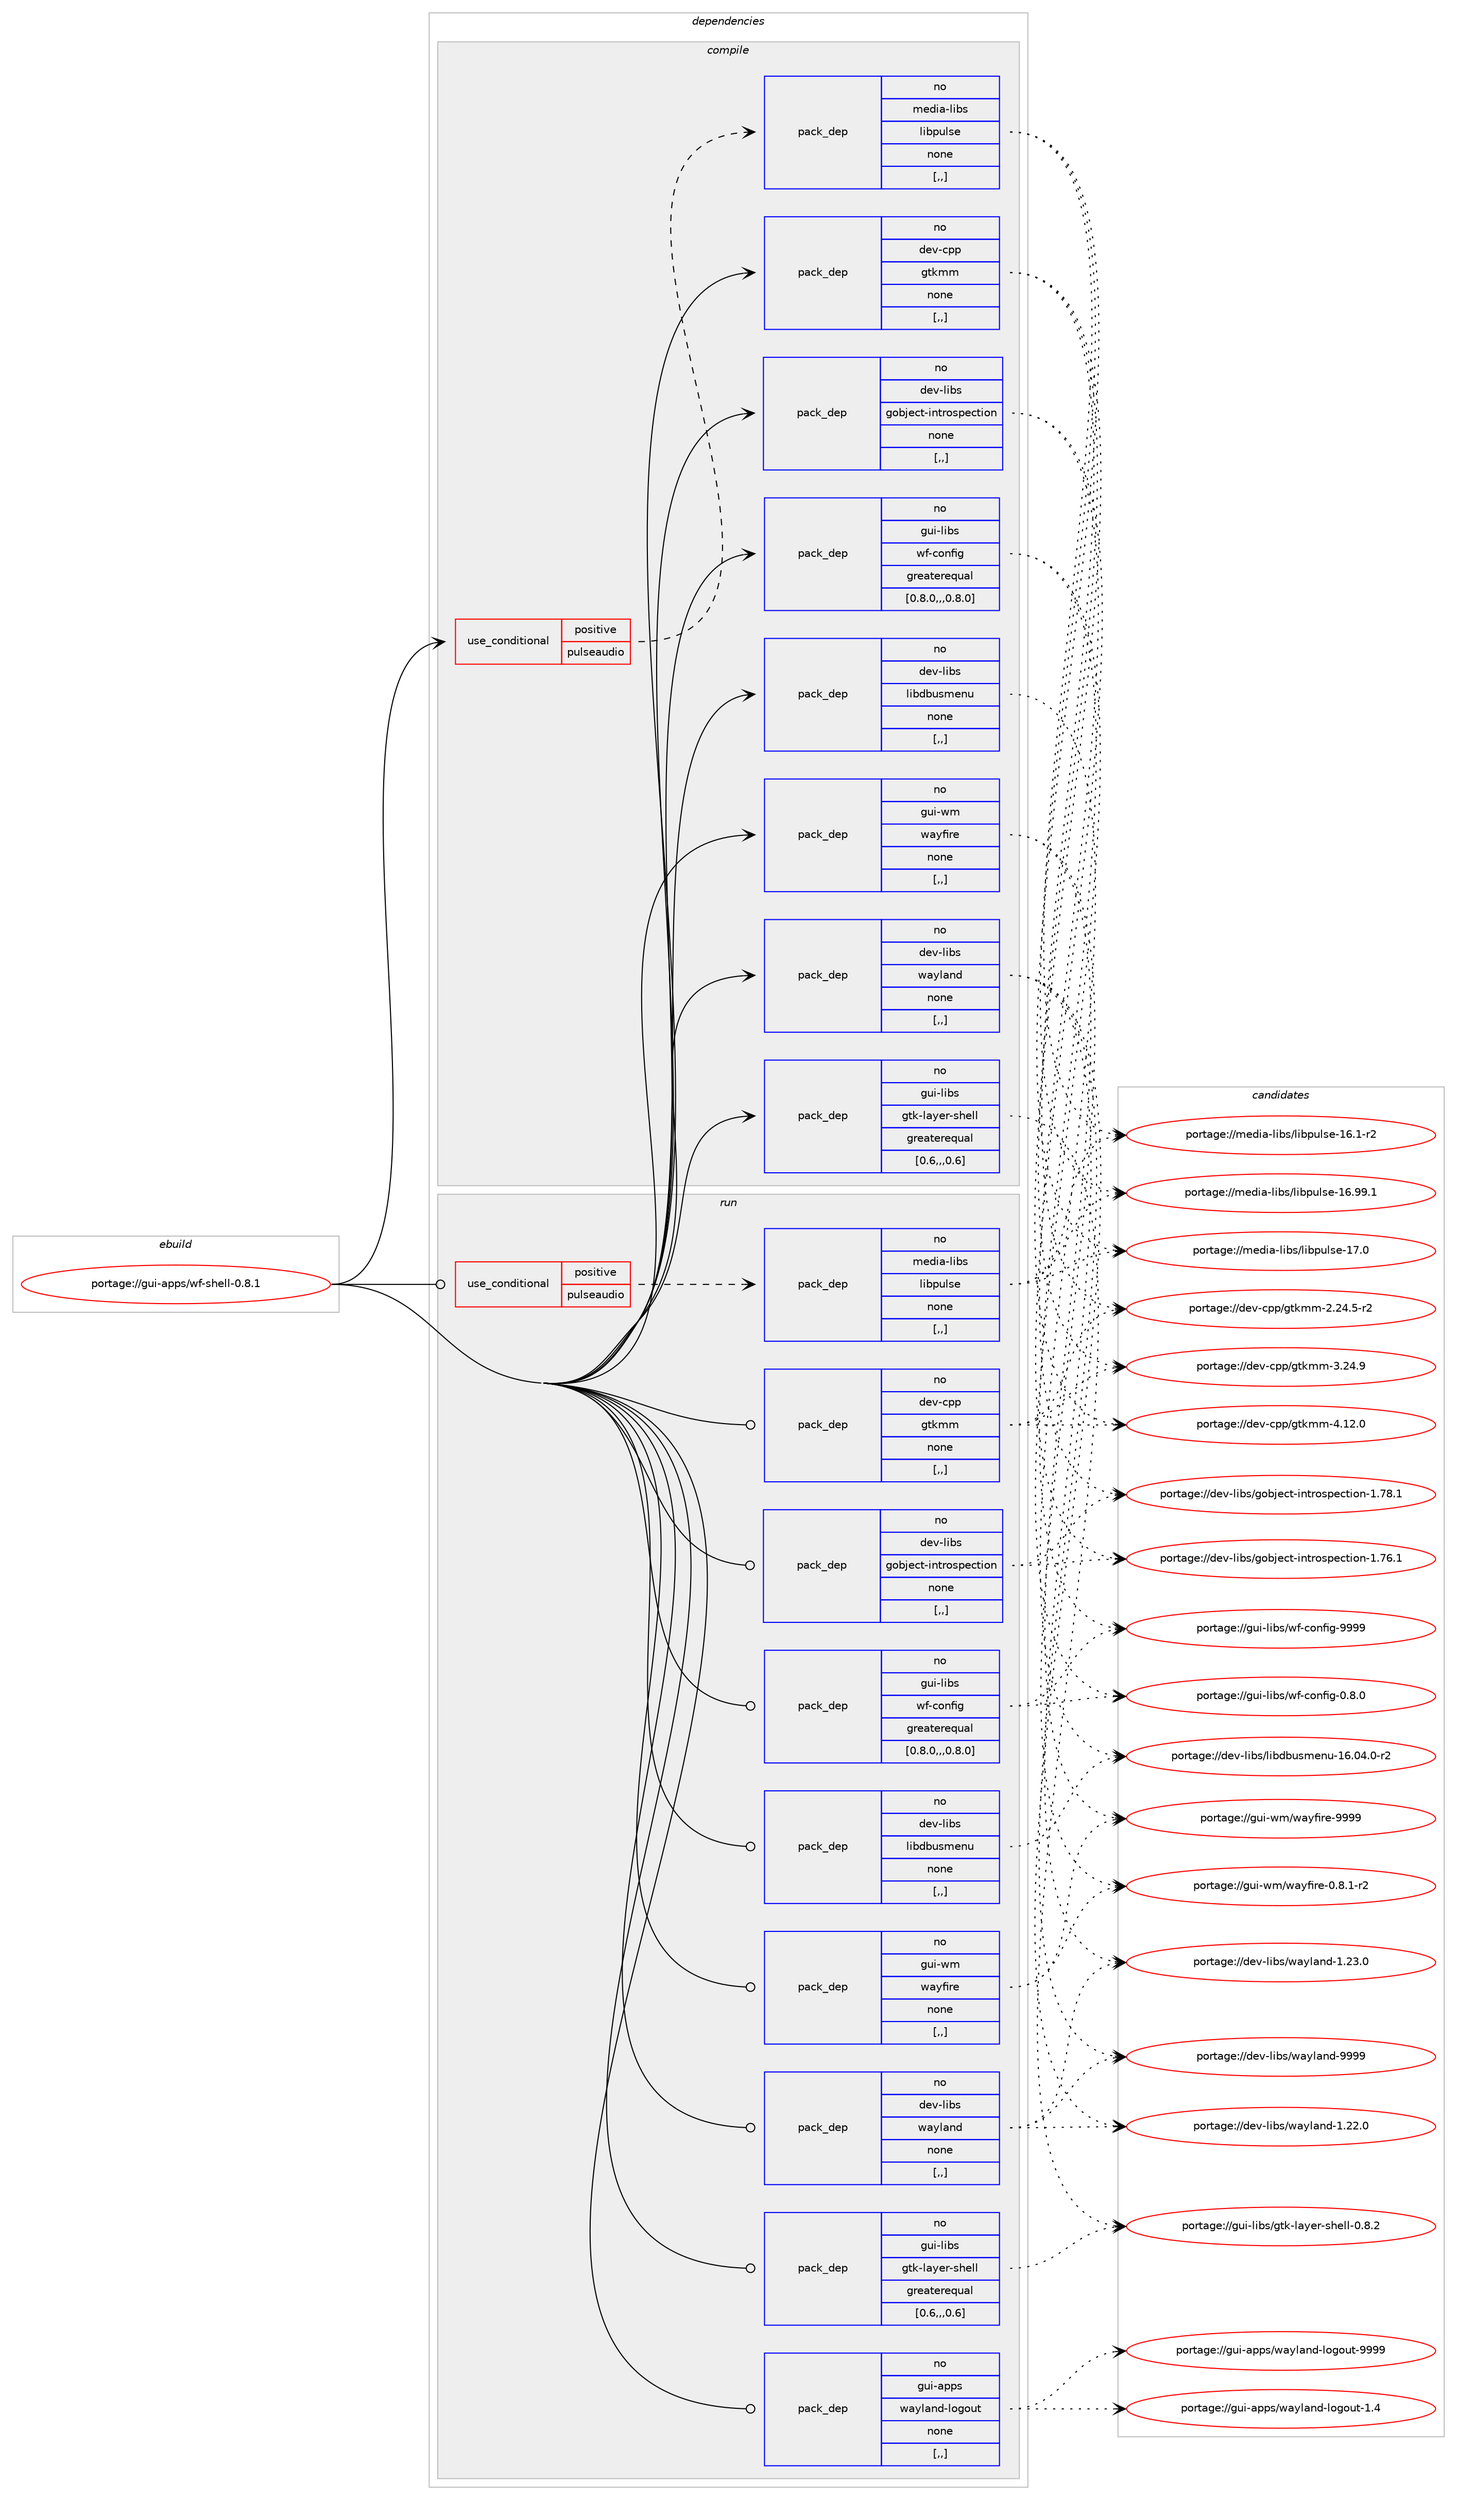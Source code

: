 digraph prolog {

# *************
# Graph options
# *************

newrank=true;
concentrate=true;
compound=true;
graph [rankdir=LR,fontname=Helvetica,fontsize=10,ranksep=1.5];#, ranksep=2.5, nodesep=0.2];
edge  [arrowhead=vee];
node  [fontname=Helvetica,fontsize=10];

# **********
# The ebuild
# **********

subgraph cluster_leftcol {
color=gray;
rank=same;
label=<<i>ebuild</i>>;
id [label="portage://gui-apps/wf-shell-0.8.1", color=red, width=4, href="../gui-apps/wf-shell-0.8.1.svg"];
}

# ****************
# The dependencies
# ****************

subgraph cluster_midcol {
color=gray;
label=<<i>dependencies</i>>;
subgraph cluster_compile {
fillcolor="#eeeeee";
style=filled;
label=<<i>compile</i>>;
subgraph cond64922 {
dependency238469 [label=<<TABLE BORDER="0" CELLBORDER="1" CELLSPACING="0" CELLPADDING="4"><TR><TD ROWSPAN="3" CELLPADDING="10">use_conditional</TD></TR><TR><TD>positive</TD></TR><TR><TD>pulseaudio</TD></TR></TABLE>>, shape=none, color=red];
subgraph pack172000 {
dependency238470 [label=<<TABLE BORDER="0" CELLBORDER="1" CELLSPACING="0" CELLPADDING="4" WIDTH="220"><TR><TD ROWSPAN="6" CELLPADDING="30">pack_dep</TD></TR><TR><TD WIDTH="110">no</TD></TR><TR><TD>media-libs</TD></TR><TR><TD>libpulse</TD></TR><TR><TD>none</TD></TR><TR><TD>[,,]</TD></TR></TABLE>>, shape=none, color=blue];
}
dependency238469:e -> dependency238470:w [weight=20,style="dashed",arrowhead="vee"];
}
id:e -> dependency238469:w [weight=20,style="solid",arrowhead="vee"];
subgraph pack172001 {
dependency238471 [label=<<TABLE BORDER="0" CELLBORDER="1" CELLSPACING="0" CELLPADDING="4" WIDTH="220"><TR><TD ROWSPAN="6" CELLPADDING="30">pack_dep</TD></TR><TR><TD WIDTH="110">no</TD></TR><TR><TD>dev-cpp</TD></TR><TR><TD>gtkmm</TD></TR><TR><TD>none</TD></TR><TR><TD>[,,]</TD></TR></TABLE>>, shape=none, color=blue];
}
id:e -> dependency238471:w [weight=20,style="solid",arrowhead="vee"];
subgraph pack172002 {
dependency238472 [label=<<TABLE BORDER="0" CELLBORDER="1" CELLSPACING="0" CELLPADDING="4" WIDTH="220"><TR><TD ROWSPAN="6" CELLPADDING="30">pack_dep</TD></TR><TR><TD WIDTH="110">no</TD></TR><TR><TD>dev-libs</TD></TR><TR><TD>gobject-introspection</TD></TR><TR><TD>none</TD></TR><TR><TD>[,,]</TD></TR></TABLE>>, shape=none, color=blue];
}
id:e -> dependency238472:w [weight=20,style="solid",arrowhead="vee"];
subgraph pack172003 {
dependency238473 [label=<<TABLE BORDER="0" CELLBORDER="1" CELLSPACING="0" CELLPADDING="4" WIDTH="220"><TR><TD ROWSPAN="6" CELLPADDING="30">pack_dep</TD></TR><TR><TD WIDTH="110">no</TD></TR><TR><TD>dev-libs</TD></TR><TR><TD>libdbusmenu</TD></TR><TR><TD>none</TD></TR><TR><TD>[,,]</TD></TR></TABLE>>, shape=none, color=blue];
}
id:e -> dependency238473:w [weight=20,style="solid",arrowhead="vee"];
subgraph pack172004 {
dependency238474 [label=<<TABLE BORDER="0" CELLBORDER="1" CELLSPACING="0" CELLPADDING="4" WIDTH="220"><TR><TD ROWSPAN="6" CELLPADDING="30">pack_dep</TD></TR><TR><TD WIDTH="110">no</TD></TR><TR><TD>dev-libs</TD></TR><TR><TD>wayland</TD></TR><TR><TD>none</TD></TR><TR><TD>[,,]</TD></TR></TABLE>>, shape=none, color=blue];
}
id:e -> dependency238474:w [weight=20,style="solid",arrowhead="vee"];
subgraph pack172005 {
dependency238475 [label=<<TABLE BORDER="0" CELLBORDER="1" CELLSPACING="0" CELLPADDING="4" WIDTH="220"><TR><TD ROWSPAN="6" CELLPADDING="30">pack_dep</TD></TR><TR><TD WIDTH="110">no</TD></TR><TR><TD>gui-libs</TD></TR><TR><TD>gtk-layer-shell</TD></TR><TR><TD>greaterequal</TD></TR><TR><TD>[0.6,,,0.6]</TD></TR></TABLE>>, shape=none, color=blue];
}
id:e -> dependency238475:w [weight=20,style="solid",arrowhead="vee"];
subgraph pack172006 {
dependency238476 [label=<<TABLE BORDER="0" CELLBORDER="1" CELLSPACING="0" CELLPADDING="4" WIDTH="220"><TR><TD ROWSPAN="6" CELLPADDING="30">pack_dep</TD></TR><TR><TD WIDTH="110">no</TD></TR><TR><TD>gui-libs</TD></TR><TR><TD>wf-config</TD></TR><TR><TD>greaterequal</TD></TR><TR><TD>[0.8.0,,,0.8.0]</TD></TR></TABLE>>, shape=none, color=blue];
}
id:e -> dependency238476:w [weight=20,style="solid",arrowhead="vee"];
subgraph pack172007 {
dependency238477 [label=<<TABLE BORDER="0" CELLBORDER="1" CELLSPACING="0" CELLPADDING="4" WIDTH="220"><TR><TD ROWSPAN="6" CELLPADDING="30">pack_dep</TD></TR><TR><TD WIDTH="110">no</TD></TR><TR><TD>gui-wm</TD></TR><TR><TD>wayfire</TD></TR><TR><TD>none</TD></TR><TR><TD>[,,]</TD></TR></TABLE>>, shape=none, color=blue];
}
id:e -> dependency238477:w [weight=20,style="solid",arrowhead="vee"];
}
subgraph cluster_compileandrun {
fillcolor="#eeeeee";
style=filled;
label=<<i>compile and run</i>>;
}
subgraph cluster_run {
fillcolor="#eeeeee";
style=filled;
label=<<i>run</i>>;
subgraph cond64923 {
dependency238478 [label=<<TABLE BORDER="0" CELLBORDER="1" CELLSPACING="0" CELLPADDING="4"><TR><TD ROWSPAN="3" CELLPADDING="10">use_conditional</TD></TR><TR><TD>positive</TD></TR><TR><TD>pulseaudio</TD></TR></TABLE>>, shape=none, color=red];
subgraph pack172008 {
dependency238479 [label=<<TABLE BORDER="0" CELLBORDER="1" CELLSPACING="0" CELLPADDING="4" WIDTH="220"><TR><TD ROWSPAN="6" CELLPADDING="30">pack_dep</TD></TR><TR><TD WIDTH="110">no</TD></TR><TR><TD>media-libs</TD></TR><TR><TD>libpulse</TD></TR><TR><TD>none</TD></TR><TR><TD>[,,]</TD></TR></TABLE>>, shape=none, color=blue];
}
dependency238478:e -> dependency238479:w [weight=20,style="dashed",arrowhead="vee"];
}
id:e -> dependency238478:w [weight=20,style="solid",arrowhead="odot"];
subgraph pack172009 {
dependency238480 [label=<<TABLE BORDER="0" CELLBORDER="1" CELLSPACING="0" CELLPADDING="4" WIDTH="220"><TR><TD ROWSPAN="6" CELLPADDING="30">pack_dep</TD></TR><TR><TD WIDTH="110">no</TD></TR><TR><TD>dev-cpp</TD></TR><TR><TD>gtkmm</TD></TR><TR><TD>none</TD></TR><TR><TD>[,,]</TD></TR></TABLE>>, shape=none, color=blue];
}
id:e -> dependency238480:w [weight=20,style="solid",arrowhead="odot"];
subgraph pack172010 {
dependency238481 [label=<<TABLE BORDER="0" CELLBORDER="1" CELLSPACING="0" CELLPADDING="4" WIDTH="220"><TR><TD ROWSPAN="6" CELLPADDING="30">pack_dep</TD></TR><TR><TD WIDTH="110">no</TD></TR><TR><TD>dev-libs</TD></TR><TR><TD>gobject-introspection</TD></TR><TR><TD>none</TD></TR><TR><TD>[,,]</TD></TR></TABLE>>, shape=none, color=blue];
}
id:e -> dependency238481:w [weight=20,style="solid",arrowhead="odot"];
subgraph pack172011 {
dependency238482 [label=<<TABLE BORDER="0" CELLBORDER="1" CELLSPACING="0" CELLPADDING="4" WIDTH="220"><TR><TD ROWSPAN="6" CELLPADDING="30">pack_dep</TD></TR><TR><TD WIDTH="110">no</TD></TR><TR><TD>dev-libs</TD></TR><TR><TD>libdbusmenu</TD></TR><TR><TD>none</TD></TR><TR><TD>[,,]</TD></TR></TABLE>>, shape=none, color=blue];
}
id:e -> dependency238482:w [weight=20,style="solid",arrowhead="odot"];
subgraph pack172012 {
dependency238483 [label=<<TABLE BORDER="0" CELLBORDER="1" CELLSPACING="0" CELLPADDING="4" WIDTH="220"><TR><TD ROWSPAN="6" CELLPADDING="30">pack_dep</TD></TR><TR><TD WIDTH="110">no</TD></TR><TR><TD>dev-libs</TD></TR><TR><TD>wayland</TD></TR><TR><TD>none</TD></TR><TR><TD>[,,]</TD></TR></TABLE>>, shape=none, color=blue];
}
id:e -> dependency238483:w [weight=20,style="solid",arrowhead="odot"];
subgraph pack172013 {
dependency238484 [label=<<TABLE BORDER="0" CELLBORDER="1" CELLSPACING="0" CELLPADDING="4" WIDTH="220"><TR><TD ROWSPAN="6" CELLPADDING="30">pack_dep</TD></TR><TR><TD WIDTH="110">no</TD></TR><TR><TD>gui-apps</TD></TR><TR><TD>wayland-logout</TD></TR><TR><TD>none</TD></TR><TR><TD>[,,]</TD></TR></TABLE>>, shape=none, color=blue];
}
id:e -> dependency238484:w [weight=20,style="solid",arrowhead="odot"];
subgraph pack172014 {
dependency238485 [label=<<TABLE BORDER="0" CELLBORDER="1" CELLSPACING="0" CELLPADDING="4" WIDTH="220"><TR><TD ROWSPAN="6" CELLPADDING="30">pack_dep</TD></TR><TR><TD WIDTH="110">no</TD></TR><TR><TD>gui-libs</TD></TR><TR><TD>gtk-layer-shell</TD></TR><TR><TD>greaterequal</TD></TR><TR><TD>[0.6,,,0.6]</TD></TR></TABLE>>, shape=none, color=blue];
}
id:e -> dependency238485:w [weight=20,style="solid",arrowhead="odot"];
subgraph pack172015 {
dependency238486 [label=<<TABLE BORDER="0" CELLBORDER="1" CELLSPACING="0" CELLPADDING="4" WIDTH="220"><TR><TD ROWSPAN="6" CELLPADDING="30">pack_dep</TD></TR><TR><TD WIDTH="110">no</TD></TR><TR><TD>gui-libs</TD></TR><TR><TD>wf-config</TD></TR><TR><TD>greaterequal</TD></TR><TR><TD>[0.8.0,,,0.8.0]</TD></TR></TABLE>>, shape=none, color=blue];
}
id:e -> dependency238486:w [weight=20,style="solid",arrowhead="odot"];
subgraph pack172016 {
dependency238487 [label=<<TABLE BORDER="0" CELLBORDER="1" CELLSPACING="0" CELLPADDING="4" WIDTH="220"><TR><TD ROWSPAN="6" CELLPADDING="30">pack_dep</TD></TR><TR><TD WIDTH="110">no</TD></TR><TR><TD>gui-wm</TD></TR><TR><TD>wayfire</TD></TR><TR><TD>none</TD></TR><TR><TD>[,,]</TD></TR></TABLE>>, shape=none, color=blue];
}
id:e -> dependency238487:w [weight=20,style="solid",arrowhead="odot"];
}
}

# **************
# The candidates
# **************

subgraph cluster_choices {
rank=same;
color=gray;
label=<<i>candidates</i>>;

subgraph choice172000 {
color=black;
nodesep=1;
choice109101100105974510810598115471081059811211710811510145495446494511450 [label="portage://media-libs/libpulse-16.1-r2", color=red, width=4,href="../media-libs/libpulse-16.1-r2.svg"];
choice10910110010597451081059811547108105981121171081151014549544657574649 [label="portage://media-libs/libpulse-16.99.1", color=red, width=4,href="../media-libs/libpulse-16.99.1.svg"];
choice10910110010597451081059811547108105981121171081151014549554648 [label="portage://media-libs/libpulse-17.0", color=red, width=4,href="../media-libs/libpulse-17.0.svg"];
dependency238470:e -> choice109101100105974510810598115471081059811211710811510145495446494511450:w [style=dotted,weight="100"];
dependency238470:e -> choice10910110010597451081059811547108105981121171081151014549544657574649:w [style=dotted,weight="100"];
dependency238470:e -> choice10910110010597451081059811547108105981121171081151014549554648:w [style=dotted,weight="100"];
}
subgraph choice172001 {
color=black;
nodesep=1;
choice100101118459911211247103116107109109455046505246534511450 [label="portage://dev-cpp/gtkmm-2.24.5-r2", color=red, width=4,href="../dev-cpp/gtkmm-2.24.5-r2.svg"];
choice10010111845991121124710311610710910945514650524657 [label="portage://dev-cpp/gtkmm-3.24.9", color=red, width=4,href="../dev-cpp/gtkmm-3.24.9.svg"];
choice10010111845991121124710311610710910945524649504648 [label="portage://dev-cpp/gtkmm-4.12.0", color=red, width=4,href="../dev-cpp/gtkmm-4.12.0.svg"];
dependency238471:e -> choice100101118459911211247103116107109109455046505246534511450:w [style=dotted,weight="100"];
dependency238471:e -> choice10010111845991121124710311610710910945514650524657:w [style=dotted,weight="100"];
dependency238471:e -> choice10010111845991121124710311610710910945524649504648:w [style=dotted,weight="100"];
}
subgraph choice172002 {
color=black;
nodesep=1;
choice1001011184510810598115471031119810610199116451051101161141111151121019911610511111045494655544649 [label="portage://dev-libs/gobject-introspection-1.76.1", color=red, width=4,href="../dev-libs/gobject-introspection-1.76.1.svg"];
choice1001011184510810598115471031119810610199116451051101161141111151121019911610511111045494655564649 [label="portage://dev-libs/gobject-introspection-1.78.1", color=red, width=4,href="../dev-libs/gobject-introspection-1.78.1.svg"];
dependency238472:e -> choice1001011184510810598115471031119810610199116451051101161141111151121019911610511111045494655544649:w [style=dotted,weight="100"];
dependency238472:e -> choice1001011184510810598115471031119810610199116451051101161141111151121019911610511111045494655564649:w [style=dotted,weight="100"];
}
subgraph choice172003 {
color=black;
nodesep=1;
choice100101118451081059811547108105981009811711510910111011745495446485246484511450 [label="portage://dev-libs/libdbusmenu-16.04.0-r2", color=red, width=4,href="../dev-libs/libdbusmenu-16.04.0-r2.svg"];
dependency238473:e -> choice100101118451081059811547108105981009811711510910111011745495446485246484511450:w [style=dotted,weight="100"];
}
subgraph choice172004 {
color=black;
nodesep=1;
choice100101118451081059811547119971211089711010045494650504648 [label="portage://dev-libs/wayland-1.22.0", color=red, width=4,href="../dev-libs/wayland-1.22.0.svg"];
choice100101118451081059811547119971211089711010045494650514648 [label="portage://dev-libs/wayland-1.23.0", color=red, width=4,href="../dev-libs/wayland-1.23.0.svg"];
choice10010111845108105981154711997121108971101004557575757 [label="portage://dev-libs/wayland-9999", color=red, width=4,href="../dev-libs/wayland-9999.svg"];
dependency238474:e -> choice100101118451081059811547119971211089711010045494650504648:w [style=dotted,weight="100"];
dependency238474:e -> choice100101118451081059811547119971211089711010045494650514648:w [style=dotted,weight="100"];
dependency238474:e -> choice10010111845108105981154711997121108971101004557575757:w [style=dotted,weight="100"];
}
subgraph choice172005 {
color=black;
nodesep=1;
choice103117105451081059811547103116107451089712110111445115104101108108454846564650 [label="portage://gui-libs/gtk-layer-shell-0.8.2", color=red, width=4,href="../gui-libs/gtk-layer-shell-0.8.2.svg"];
dependency238475:e -> choice103117105451081059811547103116107451089712110111445115104101108108454846564650:w [style=dotted,weight="100"];
}
subgraph choice172006 {
color=black;
nodesep=1;
choice1031171054510810598115471191024599111110102105103454846564648 [label="portage://gui-libs/wf-config-0.8.0", color=red, width=4,href="../gui-libs/wf-config-0.8.0.svg"];
choice10311710545108105981154711910245991111101021051034557575757 [label="portage://gui-libs/wf-config-9999", color=red, width=4,href="../gui-libs/wf-config-9999.svg"];
dependency238476:e -> choice1031171054510810598115471191024599111110102105103454846564648:w [style=dotted,weight="100"];
dependency238476:e -> choice10311710545108105981154711910245991111101021051034557575757:w [style=dotted,weight="100"];
}
subgraph choice172007 {
color=black;
nodesep=1;
choice1031171054511910947119971211021051141014548465646494511450 [label="portage://gui-wm/wayfire-0.8.1-r2", color=red, width=4,href="../gui-wm/wayfire-0.8.1-r2.svg"];
choice1031171054511910947119971211021051141014557575757 [label="portage://gui-wm/wayfire-9999", color=red, width=4,href="../gui-wm/wayfire-9999.svg"];
dependency238477:e -> choice1031171054511910947119971211021051141014548465646494511450:w [style=dotted,weight="100"];
dependency238477:e -> choice1031171054511910947119971211021051141014557575757:w [style=dotted,weight="100"];
}
subgraph choice172008 {
color=black;
nodesep=1;
choice109101100105974510810598115471081059811211710811510145495446494511450 [label="portage://media-libs/libpulse-16.1-r2", color=red, width=4,href="../media-libs/libpulse-16.1-r2.svg"];
choice10910110010597451081059811547108105981121171081151014549544657574649 [label="portage://media-libs/libpulse-16.99.1", color=red, width=4,href="../media-libs/libpulse-16.99.1.svg"];
choice10910110010597451081059811547108105981121171081151014549554648 [label="portage://media-libs/libpulse-17.0", color=red, width=4,href="../media-libs/libpulse-17.0.svg"];
dependency238479:e -> choice109101100105974510810598115471081059811211710811510145495446494511450:w [style=dotted,weight="100"];
dependency238479:e -> choice10910110010597451081059811547108105981121171081151014549544657574649:w [style=dotted,weight="100"];
dependency238479:e -> choice10910110010597451081059811547108105981121171081151014549554648:w [style=dotted,weight="100"];
}
subgraph choice172009 {
color=black;
nodesep=1;
choice100101118459911211247103116107109109455046505246534511450 [label="portage://dev-cpp/gtkmm-2.24.5-r2", color=red, width=4,href="../dev-cpp/gtkmm-2.24.5-r2.svg"];
choice10010111845991121124710311610710910945514650524657 [label="portage://dev-cpp/gtkmm-3.24.9", color=red, width=4,href="../dev-cpp/gtkmm-3.24.9.svg"];
choice10010111845991121124710311610710910945524649504648 [label="portage://dev-cpp/gtkmm-4.12.0", color=red, width=4,href="../dev-cpp/gtkmm-4.12.0.svg"];
dependency238480:e -> choice100101118459911211247103116107109109455046505246534511450:w [style=dotted,weight="100"];
dependency238480:e -> choice10010111845991121124710311610710910945514650524657:w [style=dotted,weight="100"];
dependency238480:e -> choice10010111845991121124710311610710910945524649504648:w [style=dotted,weight="100"];
}
subgraph choice172010 {
color=black;
nodesep=1;
choice1001011184510810598115471031119810610199116451051101161141111151121019911610511111045494655544649 [label="portage://dev-libs/gobject-introspection-1.76.1", color=red, width=4,href="../dev-libs/gobject-introspection-1.76.1.svg"];
choice1001011184510810598115471031119810610199116451051101161141111151121019911610511111045494655564649 [label="portage://dev-libs/gobject-introspection-1.78.1", color=red, width=4,href="../dev-libs/gobject-introspection-1.78.1.svg"];
dependency238481:e -> choice1001011184510810598115471031119810610199116451051101161141111151121019911610511111045494655544649:w [style=dotted,weight="100"];
dependency238481:e -> choice1001011184510810598115471031119810610199116451051101161141111151121019911610511111045494655564649:w [style=dotted,weight="100"];
}
subgraph choice172011 {
color=black;
nodesep=1;
choice100101118451081059811547108105981009811711510910111011745495446485246484511450 [label="portage://dev-libs/libdbusmenu-16.04.0-r2", color=red, width=4,href="../dev-libs/libdbusmenu-16.04.0-r2.svg"];
dependency238482:e -> choice100101118451081059811547108105981009811711510910111011745495446485246484511450:w [style=dotted,weight="100"];
}
subgraph choice172012 {
color=black;
nodesep=1;
choice100101118451081059811547119971211089711010045494650504648 [label="portage://dev-libs/wayland-1.22.0", color=red, width=4,href="../dev-libs/wayland-1.22.0.svg"];
choice100101118451081059811547119971211089711010045494650514648 [label="portage://dev-libs/wayland-1.23.0", color=red, width=4,href="../dev-libs/wayland-1.23.0.svg"];
choice10010111845108105981154711997121108971101004557575757 [label="portage://dev-libs/wayland-9999", color=red, width=4,href="../dev-libs/wayland-9999.svg"];
dependency238483:e -> choice100101118451081059811547119971211089711010045494650504648:w [style=dotted,weight="100"];
dependency238483:e -> choice100101118451081059811547119971211089711010045494650514648:w [style=dotted,weight="100"];
dependency238483:e -> choice10010111845108105981154711997121108971101004557575757:w [style=dotted,weight="100"];
}
subgraph choice172013 {
color=black;
nodesep=1;
choice10311710545971121121154711997121108971101004510811110311111711645494652 [label="portage://gui-apps/wayland-logout-1.4", color=red, width=4,href="../gui-apps/wayland-logout-1.4.svg"];
choice1031171054597112112115471199712110897110100451081111031111171164557575757 [label="portage://gui-apps/wayland-logout-9999", color=red, width=4,href="../gui-apps/wayland-logout-9999.svg"];
dependency238484:e -> choice10311710545971121121154711997121108971101004510811110311111711645494652:w [style=dotted,weight="100"];
dependency238484:e -> choice1031171054597112112115471199712110897110100451081111031111171164557575757:w [style=dotted,weight="100"];
}
subgraph choice172014 {
color=black;
nodesep=1;
choice103117105451081059811547103116107451089712110111445115104101108108454846564650 [label="portage://gui-libs/gtk-layer-shell-0.8.2", color=red, width=4,href="../gui-libs/gtk-layer-shell-0.8.2.svg"];
dependency238485:e -> choice103117105451081059811547103116107451089712110111445115104101108108454846564650:w [style=dotted,weight="100"];
}
subgraph choice172015 {
color=black;
nodesep=1;
choice1031171054510810598115471191024599111110102105103454846564648 [label="portage://gui-libs/wf-config-0.8.0", color=red, width=4,href="../gui-libs/wf-config-0.8.0.svg"];
choice10311710545108105981154711910245991111101021051034557575757 [label="portage://gui-libs/wf-config-9999", color=red, width=4,href="../gui-libs/wf-config-9999.svg"];
dependency238486:e -> choice1031171054510810598115471191024599111110102105103454846564648:w [style=dotted,weight="100"];
dependency238486:e -> choice10311710545108105981154711910245991111101021051034557575757:w [style=dotted,weight="100"];
}
subgraph choice172016 {
color=black;
nodesep=1;
choice1031171054511910947119971211021051141014548465646494511450 [label="portage://gui-wm/wayfire-0.8.1-r2", color=red, width=4,href="../gui-wm/wayfire-0.8.1-r2.svg"];
choice1031171054511910947119971211021051141014557575757 [label="portage://gui-wm/wayfire-9999", color=red, width=4,href="../gui-wm/wayfire-9999.svg"];
dependency238487:e -> choice1031171054511910947119971211021051141014548465646494511450:w [style=dotted,weight="100"];
dependency238487:e -> choice1031171054511910947119971211021051141014557575757:w [style=dotted,weight="100"];
}
}

}
